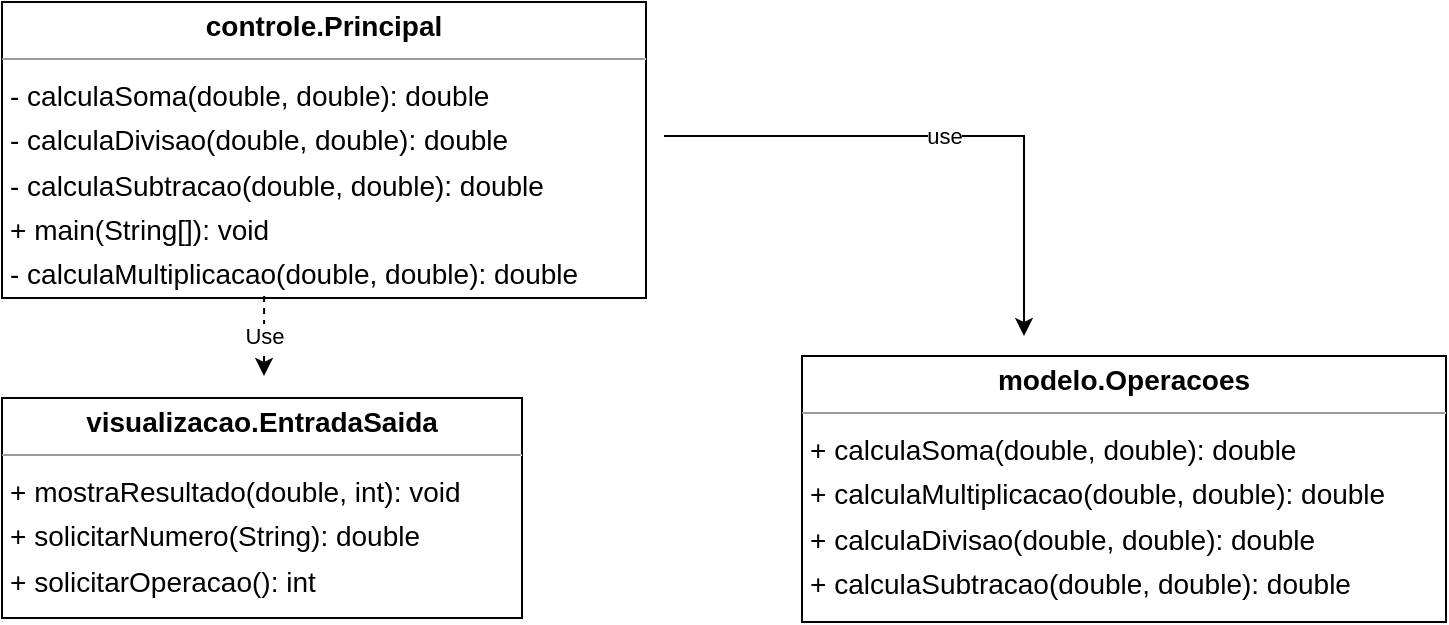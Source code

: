 <mxfile version="21.4.0" type="device">
  <diagram id="0XTVR4lOOxU4gK7awckw" name="Página-1">
    <mxGraphModel dx="1529" dy="861" grid="1" gridSize="10" guides="1" tooltips="1" connect="1" arrows="1" fold="1" page="0" pageScale="1" pageWidth="827" pageHeight="1169" background="none" math="0" shadow="0">
      <root>
        <mxCell id="0" />
        <mxCell id="1" parent="0" />
        <mxCell id="node0" value="&lt;p style=&quot;margin:0px;margin-top:4px;text-align:center;&quot;&gt;&lt;b&gt;visualizacao.EntradaSaida&lt;/b&gt;&lt;/p&gt;&lt;hr size=&quot;1&quot;/&gt;&lt;p style=&quot;margin:0 0 0 4px;line-height:1.6;&quot;&gt;+ mostraResultado(double, int): void&lt;br/&gt;+ solicitarNumero(String): double&lt;br/&gt;+ solicitarOperacao(): int&lt;/p&gt;" style="verticalAlign=top;align=left;overflow=fill;fontSize=14;fontFamily=Helvetica;html=1;rounded=0;shadow=0;comic=0;labelBackgroundColor=none;strokeWidth=1;" parent="1" vertex="1">
          <mxGeometry x="209" y="211" width="260" height="110" as="geometry" />
        </mxCell>
        <mxCell id="node2" value="&lt;p style=&quot;margin:0px;margin-top:4px;text-align:center;&quot;&gt;&lt;b&gt;modelo.Operacoes&lt;/b&gt;&lt;/p&gt;&lt;hr size=&quot;1&quot;/&gt;&lt;p style=&quot;margin:0 0 0 4px;line-height:1.6;&quot;&gt;+ calculaSoma(double, double): double&lt;br/&gt;+ calculaMultiplicacao(double, double): double&lt;br/&gt;+ calculaDivisao(double, double): double&lt;br/&gt;+ calculaSubtracao(double, double): double&lt;/p&gt;" style="verticalAlign=top;align=left;overflow=fill;fontSize=14;fontFamily=Helvetica;html=1;rounded=0;shadow=0;comic=0;labelBackgroundColor=none;strokeWidth=1;" parent="1" vertex="1">
          <mxGeometry x="609" y="190" width="322" height="133" as="geometry" />
        </mxCell>
        <mxCell id="node1" value="&lt;p style=&quot;margin:0px;margin-top:4px;text-align:center;&quot;&gt;&lt;b&gt;controle.Principal&lt;/b&gt;&lt;/p&gt;&lt;hr size=&quot;1&quot;/&gt;&lt;p style=&quot;margin:0 0 0 4px;line-height:1.6;&quot;&gt;- calculaSoma(double, double): double&lt;br/&gt;- calculaDivisao(double, double): double&lt;br/&gt;- calculaSubtracao(double, double): double&lt;br/&gt;+ main(String[]): void&lt;br/&gt;- calculaMultiplicacao(double, double): double&lt;/p&gt;" style="verticalAlign=top;align=left;overflow=fill;fontSize=14;fontFamily=Helvetica;html=1;rounded=0;shadow=0;comic=0;labelBackgroundColor=none;strokeWidth=1;" parent="1" vertex="1">
          <mxGeometry x="209" y="13" width="322" height="148" as="geometry" />
        </mxCell>
        <mxCell id="K9S6buzB6yRwehzC4UXg-1" value="Use" style="endArrow=classic;html=1;rounded=0;exitX=0.407;exitY=0.993;exitDx=0;exitDy=0;exitPerimeter=0;dashed=1;" parent="1" source="node1" edge="1">
          <mxGeometry width="50" height="50" relative="1" as="geometry">
            <mxPoint x="550" y="360" as="sourcePoint" />
            <mxPoint x="340" y="200" as="targetPoint" />
          </mxGeometry>
        </mxCell>
        <mxCell id="K9S6buzB6yRwehzC4UXg-4" value="use" style="endArrow=classic;html=1;rounded=0;" parent="1" edge="1">
          <mxGeometry width="50" height="50" relative="1" as="geometry">
            <mxPoint x="540" y="80" as="sourcePoint" />
            <mxPoint x="720" y="180" as="targetPoint" />
            <Array as="points">
              <mxPoint x="720" y="80" />
            </Array>
          </mxGeometry>
        </mxCell>
      </root>
    </mxGraphModel>
  </diagram>
</mxfile>

